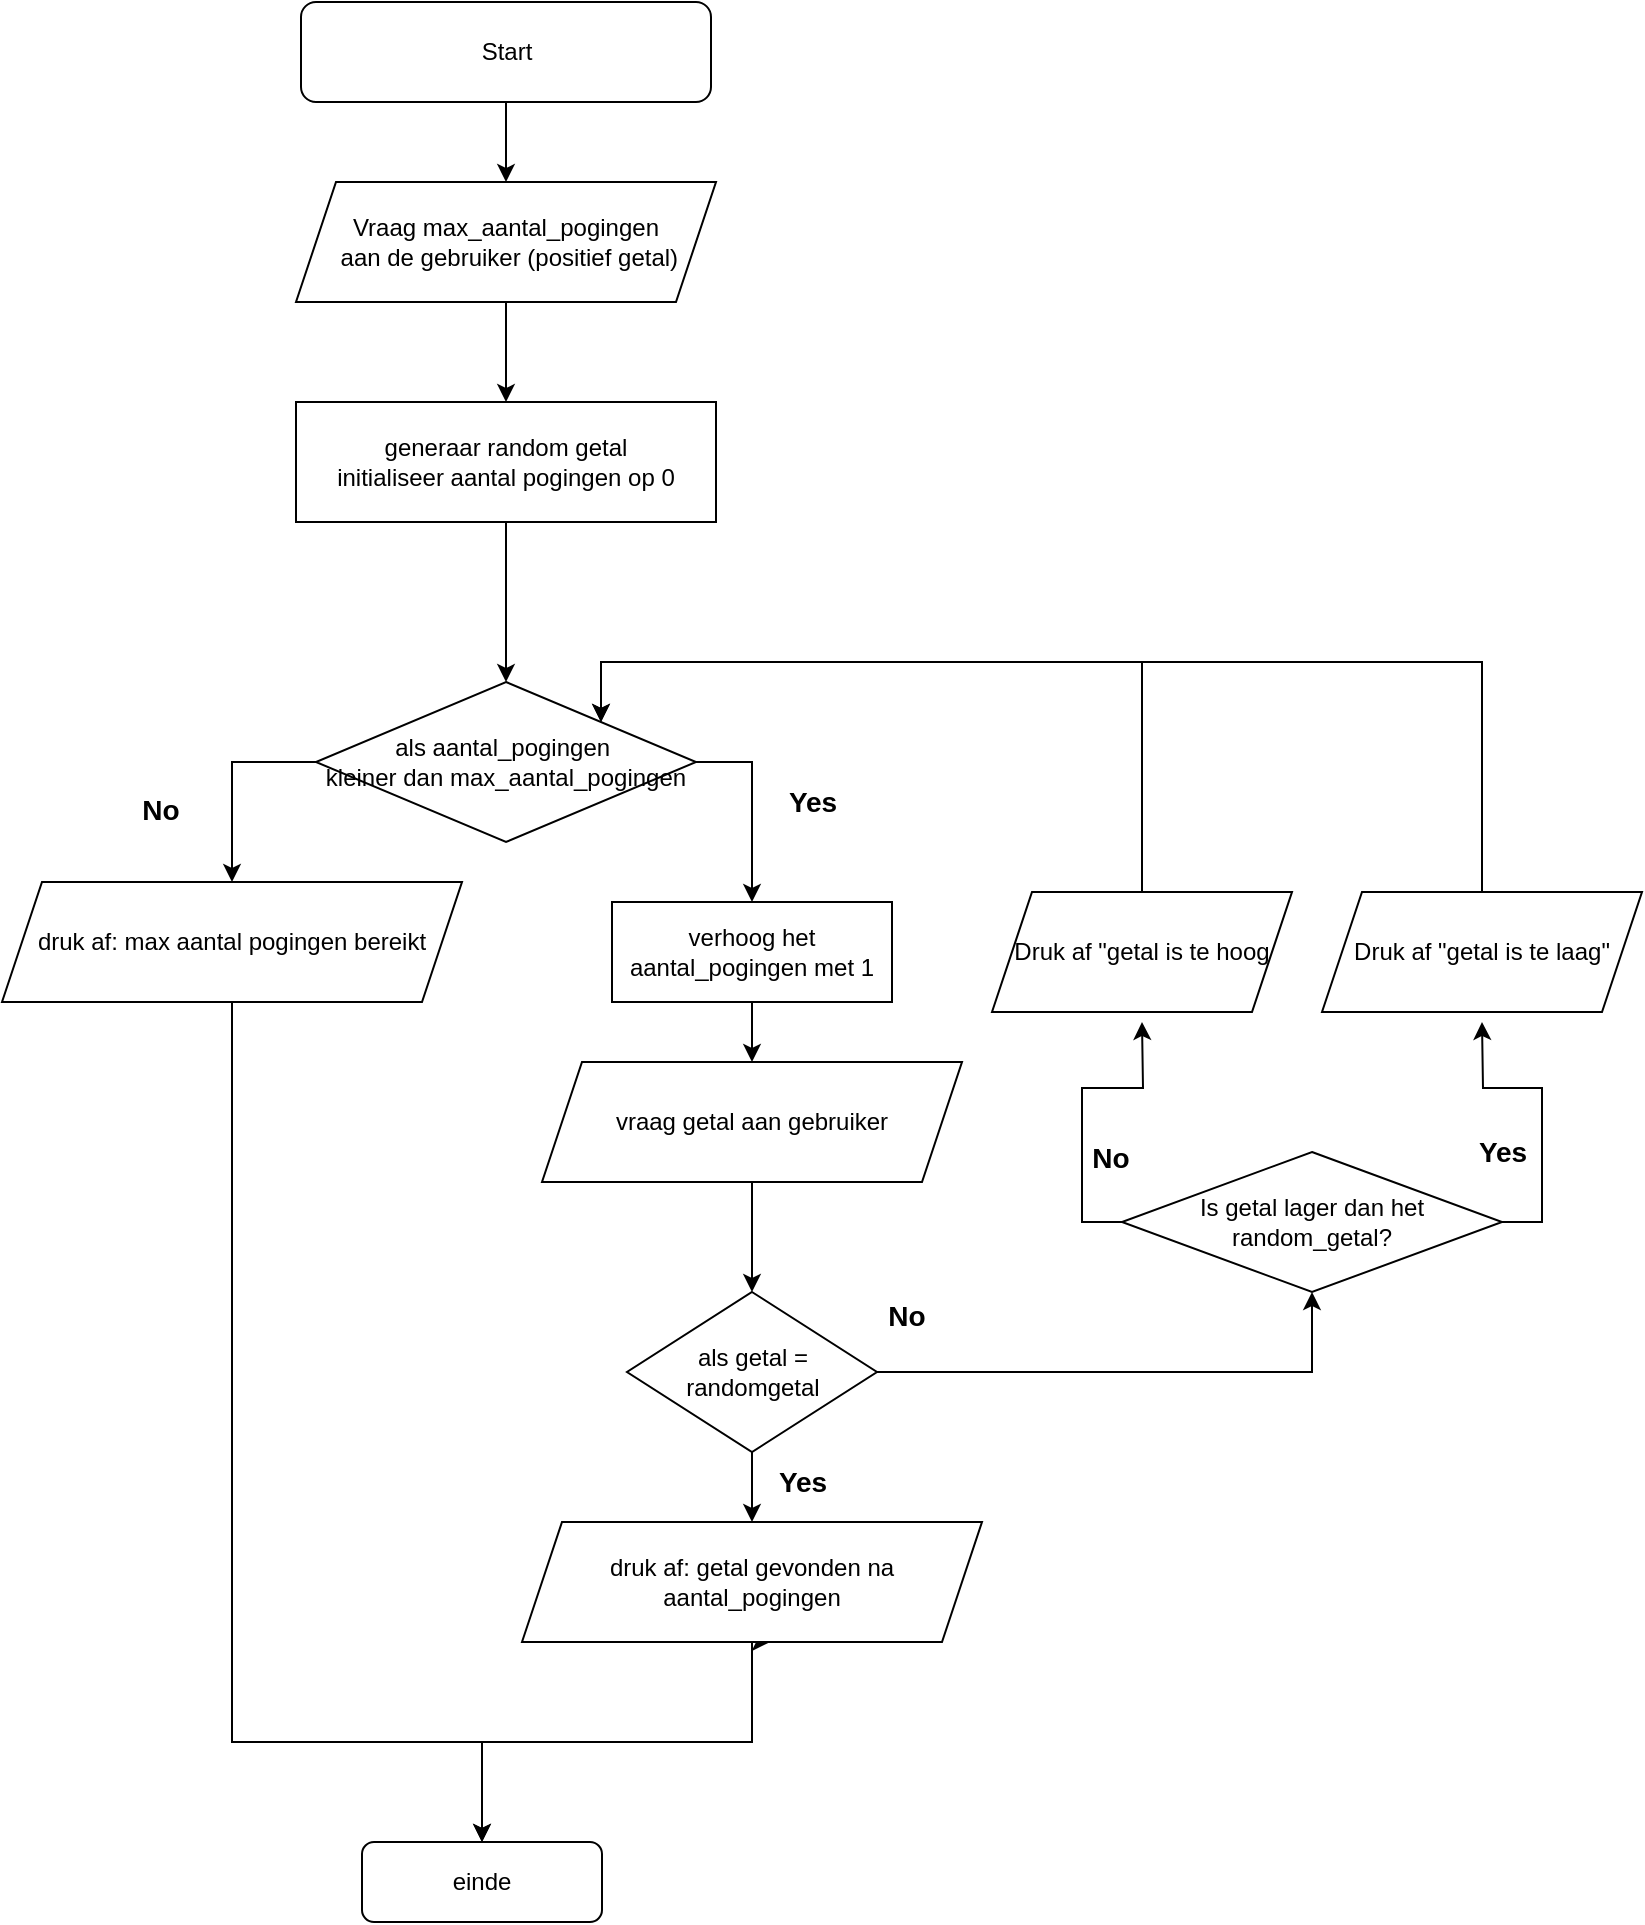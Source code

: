 <mxfile version="24.8.6">
  <diagram name="Page-1" id="eVvW2JaD4IPm_MehrP5j">
    <mxGraphModel dx="1496" dy="1731" grid="1" gridSize="10" guides="1" tooltips="1" connect="1" arrows="1" fold="1" page="1" pageScale="1" pageWidth="850" pageHeight="1100" math="0" shadow="0">
      <root>
        <mxCell id="0" />
        <mxCell id="1" parent="0" />
        <mxCell id="UcOkbDM3o_6liZAEe9FU-47" style="edgeStyle=orthogonalEdgeStyle;rounded=0;orthogonalLoop=1;jettySize=auto;html=1;exitX=0.5;exitY=1;exitDx=0;exitDy=0;entryX=0.5;entryY=0;entryDx=0;entryDy=0;" edge="1" parent="1" source="UcOkbDM3o_6liZAEe9FU-2" target="UcOkbDM3o_6liZAEe9FU-5">
          <mxGeometry relative="1" as="geometry" />
        </mxCell>
        <mxCell id="UcOkbDM3o_6liZAEe9FU-2" value="Start" style="rounded=1;whiteSpace=wrap;html=1;" vertex="1" parent="1">
          <mxGeometry x="169.5" y="-1080" width="205" height="50" as="geometry" />
        </mxCell>
        <mxCell id="UcOkbDM3o_6liZAEe9FU-4" value="generaar random getal&lt;div&gt;initialiseer aantal pogingen op 0&lt;/div&gt;" style="rounded=0;whiteSpace=wrap;html=1;" vertex="1" parent="1">
          <mxGeometry x="167" y="-880" width="210" height="60" as="geometry" />
        </mxCell>
        <mxCell id="UcOkbDM3o_6liZAEe9FU-45" style="edgeStyle=orthogonalEdgeStyle;rounded=0;orthogonalLoop=1;jettySize=auto;html=1;exitX=0.5;exitY=1;exitDx=0;exitDy=0;entryX=0.5;entryY=0;entryDx=0;entryDy=0;" edge="1" parent="1" source="UcOkbDM3o_6liZAEe9FU-5" target="UcOkbDM3o_6liZAEe9FU-4">
          <mxGeometry relative="1" as="geometry" />
        </mxCell>
        <mxCell id="UcOkbDM3o_6liZAEe9FU-5" value="Vraag max_aantal_pogingen&lt;div&gt;&amp;nbsp;aan de gebruiker (positief getal)&lt;/div&gt;" style="shape=parallelogram;perimeter=parallelogramPerimeter;whiteSpace=wrap;html=1;fixedSize=1;" vertex="1" parent="1">
          <mxGeometry x="167" y="-990" width="210" height="60" as="geometry" />
        </mxCell>
        <mxCell id="UcOkbDM3o_6liZAEe9FU-7" value="" style="edgeStyle=orthogonalEdgeStyle;rounded=0;orthogonalLoop=1;jettySize=auto;html=1;" edge="1" parent="1" source="UcOkbDM3o_6liZAEe9FU-8" target="UcOkbDM3o_6liZAEe9FU-10">
          <mxGeometry relative="1" as="geometry" />
        </mxCell>
        <mxCell id="UcOkbDM3o_6liZAEe9FU-36" value="Yes" style="edgeLabel;html=1;align=center;verticalAlign=middle;resizable=0;points=[];fontStyle=1;fontSize=14;" vertex="1" connectable="0" parent="UcOkbDM3o_6liZAEe9FU-7">
          <mxGeometry x="-0.22" y="1" relative="1" as="geometry">
            <mxPoint x="29" y="-343" as="offset" />
          </mxGeometry>
        </mxCell>
        <mxCell id="UcOkbDM3o_6liZAEe9FU-97" style="edgeStyle=orthogonalEdgeStyle;rounded=0;orthogonalLoop=1;jettySize=auto;html=1;exitX=1;exitY=0.5;exitDx=0;exitDy=0;entryX=0.5;entryY=1;entryDx=0;entryDy=0;" edge="1" parent="1" source="UcOkbDM3o_6liZAEe9FU-8" target="UcOkbDM3o_6liZAEe9FU-14">
          <mxGeometry relative="1" as="geometry" />
        </mxCell>
        <mxCell id="UcOkbDM3o_6liZAEe9FU-8" value="als getal = randomgetal" style="rhombus;whiteSpace=wrap;html=1;" vertex="1" parent="1">
          <mxGeometry x="332.5" y="-435" width="125" height="80" as="geometry" />
        </mxCell>
        <mxCell id="UcOkbDM3o_6liZAEe9FU-9" value="" style="edgeStyle=orthogonalEdgeStyle;rounded=0;orthogonalLoop=1;jettySize=auto;html=1;" edge="1" parent="1" source="UcOkbDM3o_6liZAEe9FU-10" target="UcOkbDM3o_6liZAEe9FU-11">
          <mxGeometry relative="1" as="geometry" />
        </mxCell>
        <mxCell id="UcOkbDM3o_6liZAEe9FU-88" style="edgeStyle=orthogonalEdgeStyle;rounded=0;orthogonalLoop=1;jettySize=auto;html=1;exitX=0.5;exitY=1;exitDx=0;exitDy=0;" edge="1" parent="1" source="UcOkbDM3o_6liZAEe9FU-10">
          <mxGeometry relative="1" as="geometry">
            <mxPoint x="404" y="-260" as="targetPoint" />
          </mxGeometry>
        </mxCell>
        <mxCell id="UcOkbDM3o_6liZAEe9FU-10" value="druk af: getal gevonden na aantal_pogingen" style="shape=parallelogram;perimeter=parallelogramPerimeter;whiteSpace=wrap;html=1;fixedSize=1;" vertex="1" parent="1">
          <mxGeometry x="280" y="-320" width="230" height="60" as="geometry" />
        </mxCell>
        <mxCell id="UcOkbDM3o_6liZAEe9FU-11" value="einde" style="rounded=1;whiteSpace=wrap;html=1;" vertex="1" parent="1">
          <mxGeometry x="200" y="-160" width="120" height="40" as="geometry" />
        </mxCell>
        <mxCell id="UcOkbDM3o_6liZAEe9FU-99" style="edgeStyle=orthogonalEdgeStyle;rounded=0;orthogonalLoop=1;jettySize=auto;html=1;exitX=1;exitY=0.5;exitDx=0;exitDy=0;" edge="1" parent="1" source="UcOkbDM3o_6liZAEe9FU-14">
          <mxGeometry relative="1" as="geometry">
            <mxPoint x="760" y="-570" as="targetPoint" />
          </mxGeometry>
        </mxCell>
        <mxCell id="UcOkbDM3o_6liZAEe9FU-100" style="edgeStyle=orthogonalEdgeStyle;rounded=0;orthogonalLoop=1;jettySize=auto;html=1;exitX=0;exitY=0.5;exitDx=0;exitDy=0;" edge="1" parent="1" source="UcOkbDM3o_6liZAEe9FU-14">
          <mxGeometry relative="1" as="geometry">
            <mxPoint x="590" y="-570" as="targetPoint" />
          </mxGeometry>
        </mxCell>
        <mxCell id="UcOkbDM3o_6liZAEe9FU-14" value="Is getal lager dan het random_getal?" style="rhombus;whiteSpace=wrap;html=1;" vertex="1" parent="1">
          <mxGeometry x="580" y="-505" width="190" height="70" as="geometry" />
        </mxCell>
        <mxCell id="UcOkbDM3o_6liZAEe9FU-96" style="edgeStyle=orthogonalEdgeStyle;rounded=0;orthogonalLoop=1;jettySize=auto;html=1;exitX=0.5;exitY=0;exitDx=0;exitDy=0;entryX=1;entryY=0;entryDx=0;entryDy=0;" edge="1" parent="1" source="UcOkbDM3o_6liZAEe9FU-15" target="UcOkbDM3o_6liZAEe9FU-25">
          <mxGeometry relative="1" as="geometry">
            <Array as="points">
              <mxPoint x="760" y="-750" />
              <mxPoint x="320" y="-750" />
            </Array>
          </mxGeometry>
        </mxCell>
        <mxCell id="UcOkbDM3o_6liZAEe9FU-15" value="Druk af &quot;getal is te laag&quot;" style="shape=parallelogram;perimeter=parallelogramPerimeter;whiteSpace=wrap;html=1;fixedSize=1;" vertex="1" parent="1">
          <mxGeometry x="680" y="-635" width="160" height="60" as="geometry" />
        </mxCell>
        <mxCell id="UcOkbDM3o_6liZAEe9FU-95" style="edgeStyle=orthogonalEdgeStyle;rounded=0;orthogonalLoop=1;jettySize=auto;html=1;exitX=0.5;exitY=0;exitDx=0;exitDy=0;entryX=1;entryY=0;entryDx=0;entryDy=0;" edge="1" parent="1" source="UcOkbDM3o_6liZAEe9FU-16" target="UcOkbDM3o_6liZAEe9FU-25">
          <mxGeometry relative="1" as="geometry">
            <Array as="points">
              <mxPoint x="590" y="-750" />
              <mxPoint x="320" y="-750" />
            </Array>
          </mxGeometry>
        </mxCell>
        <mxCell id="UcOkbDM3o_6liZAEe9FU-16" value="Druk af &quot;getal is te hoog" style="shape=parallelogram;perimeter=parallelogramPerimeter;whiteSpace=wrap;html=1;fixedSize=1;" vertex="1" parent="1">
          <mxGeometry x="515" y="-635" width="150" height="60" as="geometry" />
        </mxCell>
        <mxCell id="UcOkbDM3o_6liZAEe9FU-89" style="edgeStyle=orthogonalEdgeStyle;rounded=0;orthogonalLoop=1;jettySize=auto;html=1;exitX=0.5;exitY=1;exitDx=0;exitDy=0;entryX=0.5;entryY=0;entryDx=0;entryDy=0;" edge="1" parent="1" source="UcOkbDM3o_6liZAEe9FU-27" target="UcOkbDM3o_6liZAEe9FU-11">
          <mxGeometry relative="1" as="geometry">
            <Array as="points">
              <mxPoint x="135" y="-210" />
              <mxPoint x="260" y="-210" />
            </Array>
          </mxGeometry>
        </mxCell>
        <mxCell id="UcOkbDM3o_6liZAEe9FU-27" value="druk af: max aantal pogingen bereikt" style="shape=parallelogram;perimeter=parallelogramPerimeter;whiteSpace=wrap;html=1;fixedSize=1;" vertex="1" parent="1">
          <mxGeometry x="20" y="-640" width="230" height="60" as="geometry" />
        </mxCell>
        <mxCell id="UcOkbDM3o_6liZAEe9FU-93" style="edgeStyle=orthogonalEdgeStyle;rounded=0;orthogonalLoop=1;jettySize=auto;html=1;exitX=0.5;exitY=1;exitDx=0;exitDy=0;entryX=0.5;entryY=0;entryDx=0;entryDy=0;" edge="1" parent="1" source="UcOkbDM3o_6liZAEe9FU-48" target="UcOkbDM3o_6liZAEe9FU-12">
          <mxGeometry relative="1" as="geometry" />
        </mxCell>
        <mxCell id="UcOkbDM3o_6liZAEe9FU-48" value="verhoog het aantal_pogingen met 1" style="rounded=0;whiteSpace=wrap;html=1;" vertex="1" parent="1">
          <mxGeometry x="325" y="-630" width="140" height="50" as="geometry" />
        </mxCell>
        <mxCell id="UcOkbDM3o_6liZAEe9FU-61" value="" style="edgeStyle=orthogonalEdgeStyle;rounded=0;orthogonalLoop=1;jettySize=auto;html=1;exitX=0.5;exitY=1;exitDx=0;exitDy=0;entryX=0.5;entryY=0;entryDx=0;entryDy=0;" edge="1" parent="1" source="UcOkbDM3o_6liZAEe9FU-4" target="UcOkbDM3o_6liZAEe9FU-25">
          <mxGeometry relative="1" as="geometry">
            <mxPoint x="299.5" y="-670" as="sourcePoint" />
            <mxPoint x="304.5" y="-510" as="targetPoint" />
          </mxGeometry>
        </mxCell>
        <mxCell id="UcOkbDM3o_6liZAEe9FU-81" style="edgeStyle=orthogonalEdgeStyle;rounded=0;orthogonalLoop=1;jettySize=auto;html=1;exitX=0;exitY=0.5;exitDx=0;exitDy=0;entryX=0.5;entryY=0;entryDx=0;entryDy=0;" edge="1" parent="1" source="UcOkbDM3o_6liZAEe9FU-25" target="UcOkbDM3o_6liZAEe9FU-27">
          <mxGeometry relative="1" as="geometry" />
        </mxCell>
        <mxCell id="UcOkbDM3o_6liZAEe9FU-94" style="edgeStyle=orthogonalEdgeStyle;rounded=0;orthogonalLoop=1;jettySize=auto;html=1;exitX=1;exitY=0.5;exitDx=0;exitDy=0;entryX=0.5;entryY=0;entryDx=0;entryDy=0;" edge="1" parent="1" source="UcOkbDM3o_6liZAEe9FU-25" target="UcOkbDM3o_6liZAEe9FU-48">
          <mxGeometry relative="1" as="geometry" />
        </mxCell>
        <mxCell id="UcOkbDM3o_6liZAEe9FU-25" value="als aantal_pogingen&amp;nbsp;&lt;div&gt;kleiner dan max_aantal_pogingen&lt;/div&gt;" style="rhombus;whiteSpace=wrap;html=1;" vertex="1" parent="1">
          <mxGeometry x="177" y="-740" width="190" height="80" as="geometry" />
        </mxCell>
        <mxCell id="UcOkbDM3o_6liZAEe9FU-84" style="edgeStyle=orthogonalEdgeStyle;rounded=0;orthogonalLoop=1;jettySize=auto;html=1;exitX=0.5;exitY=1;exitDx=0;exitDy=0;entryX=0.5;entryY=0;entryDx=0;entryDy=0;" edge="1" parent="1" source="UcOkbDM3o_6liZAEe9FU-12" target="UcOkbDM3o_6liZAEe9FU-8">
          <mxGeometry relative="1" as="geometry" />
        </mxCell>
        <mxCell id="UcOkbDM3o_6liZAEe9FU-12" value="vraag getal aan gebruiker" style="shape=parallelogram;perimeter=parallelogramPerimeter;whiteSpace=wrap;html=1;fixedSize=1;" vertex="1" parent="1">
          <mxGeometry x="290" y="-550" width="210" height="60" as="geometry" />
        </mxCell>
        <mxCell id="UcOkbDM3o_6liZAEe9FU-64" value="No" style="edgeLabel;html=1;align=center;verticalAlign=middle;resizable=0;points=[];fontStyle=1;fontSize=14;" vertex="1" connectable="0" parent="1">
          <mxGeometry x="90.0" y="-690.004" as="geometry">
            <mxPoint x="9" y="14" as="offset" />
          </mxGeometry>
        </mxCell>
        <mxCell id="UcOkbDM3o_6liZAEe9FU-72" value="No" style="edgeLabel;html=1;align=center;verticalAlign=middle;resizable=0;points=[];fontStyle=1;fontSize=14;" vertex="1" connectable="0" parent="1">
          <mxGeometry x="470.0" y="-420.004" as="geometry">
            <mxPoint x="2" y="-3" as="offset" />
          </mxGeometry>
        </mxCell>
        <mxCell id="UcOkbDM3o_6liZAEe9FU-73" value="Yes" style="edgeLabel;html=1;align=center;verticalAlign=middle;resizable=0;points=[];fontStyle=1;fontSize=14;" vertex="1" connectable="0" parent="1">
          <mxGeometry x="420" y="-340.004" as="geometry" />
        </mxCell>
        <mxCell id="UcOkbDM3o_6liZAEe9FU-74" value="Yes" style="edgeLabel;html=1;align=center;verticalAlign=middle;resizable=0;points=[];fontStyle=1;fontSize=14;" vertex="1" connectable="0" parent="1">
          <mxGeometry x="770" y="-505.004" as="geometry" />
        </mxCell>
        <mxCell id="UcOkbDM3o_6liZAEe9FU-75" value="No" style="edgeLabel;html=1;align=center;verticalAlign=middle;resizable=0;points=[];fontStyle=1;fontSize=14;" vertex="1" connectable="0" parent="1">
          <mxGeometry x="590.0" y="-490.004" as="geometry">
            <mxPoint x="-16" y="-12" as="offset" />
          </mxGeometry>
        </mxCell>
      </root>
    </mxGraphModel>
  </diagram>
</mxfile>
